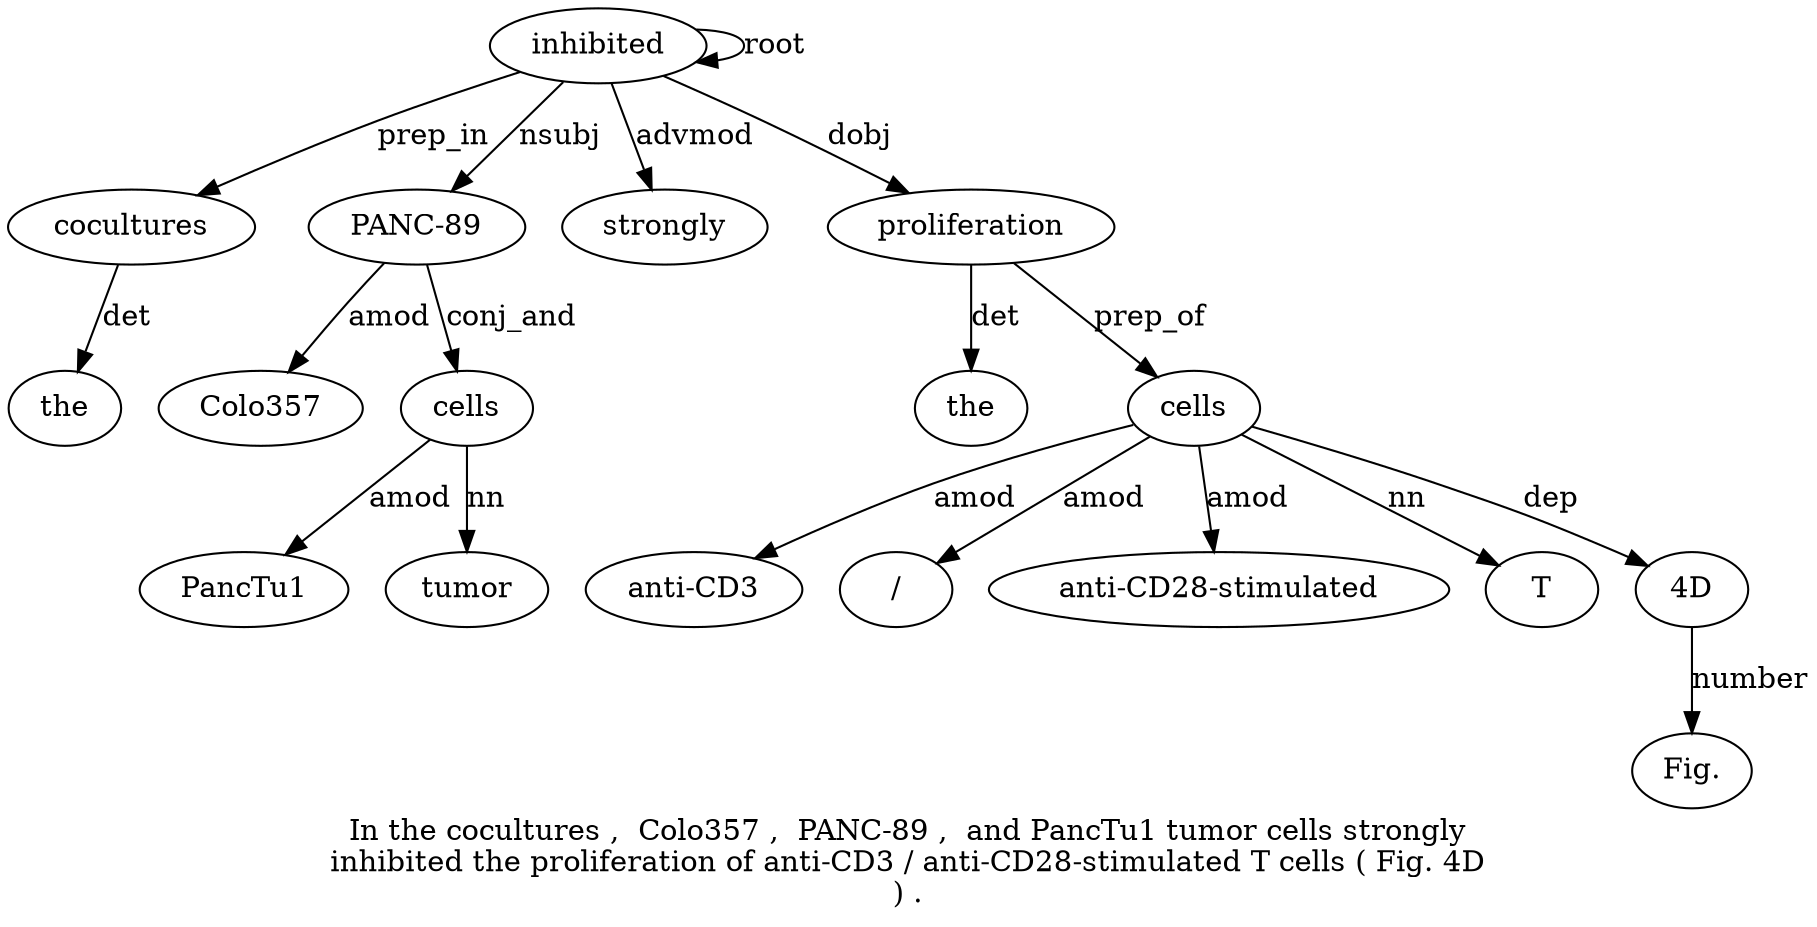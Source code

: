 digraph "In the cocultures ,  Colo357 ,  PANC-89 ,  and PancTu1 tumor cells strongly inhibited the proliferation of anti-CD3 / anti-CD28-stimulated T cells ( Fig. 4D ) ." {
label="In the cocultures ,  Colo357 ,  PANC-89 ,  and PancTu1 tumor cells strongly
inhibited the proliferation of anti-CD3 / anti-CD28-stimulated T cells ( Fig. 4D
) .";
cocultures3 [style=filled, fillcolor=white, label=cocultures];
the2 [style=filled, fillcolor=white, label=the];
cocultures3 -> the2  [label=det];
inhibited14 [style=filled, fillcolor=white, label=inhibited];
inhibited14 -> cocultures3  [label=prep_in];
"PANC-897" [style=filled, fillcolor=white, label="PANC-89"];
Colo357 [style=filled, fillcolor=white, label=Colo357];
"PANC-897" -> Colo357  [label=amod];
inhibited14 -> "PANC-897"  [label=nsubj];
cells12 [style=filled, fillcolor=white, label=cells];
PancTu110 [style=filled, fillcolor=white, label=PancTu1];
cells12 -> PancTu110  [label=amod];
tumor11 [style=filled, fillcolor=white, label=tumor];
cells12 -> tumor11  [label=nn];
"PANC-897" -> cells12  [label=conj_and];
strongly13 [style=filled, fillcolor=white, label=strongly];
inhibited14 -> strongly13  [label=advmod];
inhibited14 -> inhibited14  [label=root];
proliferation16 [style=filled, fillcolor=white, label=proliferation];
the15 [style=filled, fillcolor=white, label=the];
proliferation16 -> the15  [label=det];
inhibited14 -> proliferation16  [label=dobj];
cells22 [style=filled, fillcolor=white, label=cells];
"anti-CD318" [style=filled, fillcolor=white, label="anti-CD3"];
cells22 -> "anti-CD318"  [label=amod];
"/19" [style=filled, fillcolor=white, label="/"];
cells22 -> "/19"  [label=amod];
"anti-CD28-stimulated0" [style=filled, fillcolor=white, label="anti-CD28-stimulated"];
cells22 -> "anti-CD28-stimulated0"  [label=amod];
T21 [style=filled, fillcolor=white, label=T];
cells22 -> T21  [label=nn];
proliferation16 -> cells22  [label=prep_of];
"4D25" [style=filled, fillcolor=white, label="4D"];
"Fig.24" [style=filled, fillcolor=white, label="Fig."];
"4D25" -> "Fig.24"  [label=number];
cells22 -> "4D25"  [label=dep];
}
